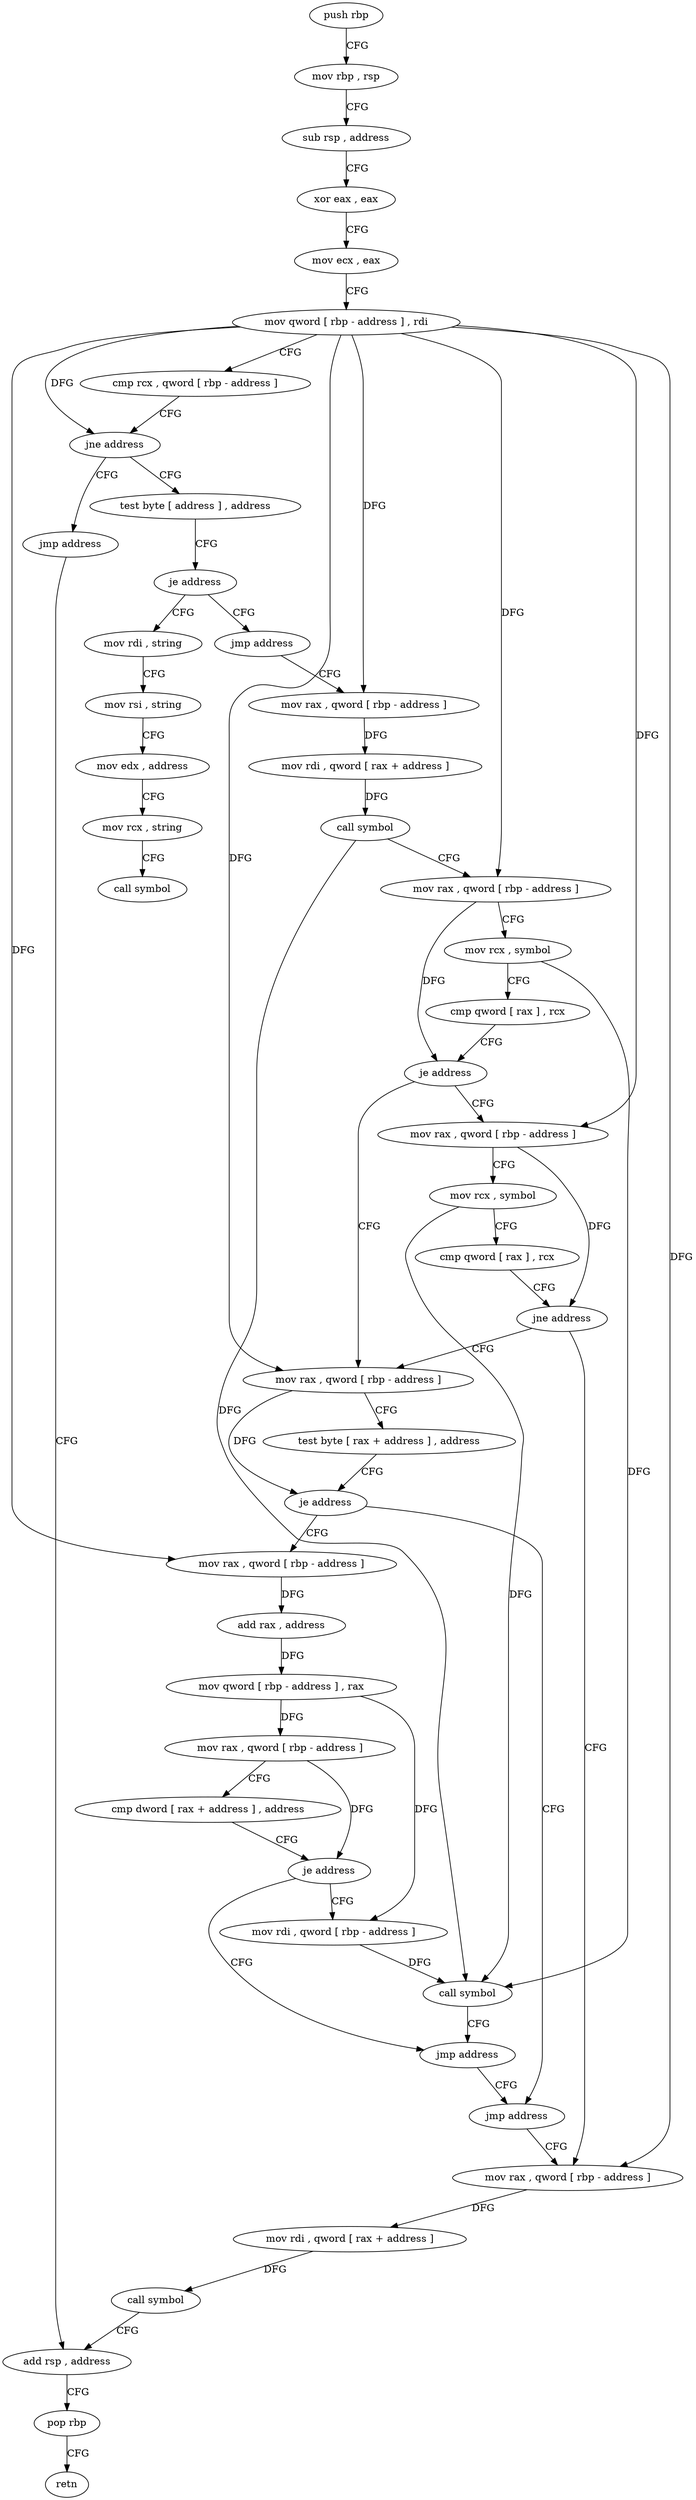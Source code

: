 digraph "func" {
"4243376" [label = "push rbp" ]
"4243377" [label = "mov rbp , rsp" ]
"4243380" [label = "sub rsp , address" ]
"4243384" [label = "xor eax , eax" ]
"4243386" [label = "mov ecx , eax" ]
"4243388" [label = "mov qword [ rbp - address ] , rdi" ]
"4243392" [label = "cmp rcx , qword [ rbp - address ]" ]
"4243396" [label = "jne address" ]
"4243407" [label = "test byte [ address ] , address" ]
"4243402" [label = "jmp address" ]
"4243415" [label = "je address" ]
"4243426" [label = "mov rdi , string" ]
"4243421" [label = "jmp address" ]
"4243608" [label = "add rsp , address" ]
"4243436" [label = "mov rsi , string" ]
"4243446" [label = "mov edx , address" ]
"4243451" [label = "mov rcx , string" ]
"4243461" [label = "call symbol" ]
"4243466" [label = "mov rax , qword [ rbp - address ]" ]
"4243612" [label = "pop rbp" ]
"4243613" [label = "retn" ]
"4243470" [label = "mov rdi , qword [ rax + address ]" ]
"4243477" [label = "call symbol" ]
"4243482" [label = "mov rax , qword [ rbp - address ]" ]
"4243486" [label = "mov rcx , symbol" ]
"4243496" [label = "cmp qword [ rax ] , rcx" ]
"4243499" [label = "je address" ]
"4243528" [label = "mov rax , qword [ rbp - address ]" ]
"4243505" [label = "mov rax , qword [ rbp - address ]" ]
"4243532" [label = "test byte [ rax + address ] , address" ]
"4243536" [label = "je address" ]
"4243587" [label = "jmp address" ]
"4243542" [label = "mov rax , qword [ rbp - address ]" ]
"4243509" [label = "mov rcx , symbol" ]
"4243519" [label = "cmp qword [ rax ] , rcx" ]
"4243522" [label = "jne address" ]
"4243592" [label = "mov rax , qword [ rbp - address ]" ]
"4243546" [label = "add rax , address" ]
"4243552" [label = "mov qword [ rbp - address ] , rax" ]
"4243556" [label = "mov rax , qword [ rbp - address ]" ]
"4243560" [label = "cmp dword [ rax + address ] , address" ]
"4243567" [label = "je address" ]
"4243582" [label = "jmp address" ]
"4243573" [label = "mov rdi , qword [ rbp - address ]" ]
"4243596" [label = "mov rdi , qword [ rax + address ]" ]
"4243603" [label = "call symbol" ]
"4243577" [label = "call symbol" ]
"4243376" -> "4243377" [ label = "CFG" ]
"4243377" -> "4243380" [ label = "CFG" ]
"4243380" -> "4243384" [ label = "CFG" ]
"4243384" -> "4243386" [ label = "CFG" ]
"4243386" -> "4243388" [ label = "CFG" ]
"4243388" -> "4243392" [ label = "CFG" ]
"4243388" -> "4243396" [ label = "DFG" ]
"4243388" -> "4243466" [ label = "DFG" ]
"4243388" -> "4243482" [ label = "DFG" ]
"4243388" -> "4243528" [ label = "DFG" ]
"4243388" -> "4243505" [ label = "DFG" ]
"4243388" -> "4243542" [ label = "DFG" ]
"4243388" -> "4243592" [ label = "DFG" ]
"4243392" -> "4243396" [ label = "CFG" ]
"4243396" -> "4243407" [ label = "CFG" ]
"4243396" -> "4243402" [ label = "CFG" ]
"4243407" -> "4243415" [ label = "CFG" ]
"4243402" -> "4243608" [ label = "CFG" ]
"4243415" -> "4243426" [ label = "CFG" ]
"4243415" -> "4243421" [ label = "CFG" ]
"4243426" -> "4243436" [ label = "CFG" ]
"4243421" -> "4243466" [ label = "CFG" ]
"4243608" -> "4243612" [ label = "CFG" ]
"4243436" -> "4243446" [ label = "CFG" ]
"4243446" -> "4243451" [ label = "CFG" ]
"4243451" -> "4243461" [ label = "CFG" ]
"4243466" -> "4243470" [ label = "DFG" ]
"4243612" -> "4243613" [ label = "CFG" ]
"4243470" -> "4243477" [ label = "DFG" ]
"4243477" -> "4243482" [ label = "CFG" ]
"4243477" -> "4243577" [ label = "DFG" ]
"4243482" -> "4243486" [ label = "CFG" ]
"4243482" -> "4243499" [ label = "DFG" ]
"4243486" -> "4243496" [ label = "CFG" ]
"4243486" -> "4243577" [ label = "DFG" ]
"4243496" -> "4243499" [ label = "CFG" ]
"4243499" -> "4243528" [ label = "CFG" ]
"4243499" -> "4243505" [ label = "CFG" ]
"4243528" -> "4243532" [ label = "CFG" ]
"4243528" -> "4243536" [ label = "DFG" ]
"4243505" -> "4243509" [ label = "CFG" ]
"4243505" -> "4243522" [ label = "DFG" ]
"4243532" -> "4243536" [ label = "CFG" ]
"4243536" -> "4243587" [ label = "CFG" ]
"4243536" -> "4243542" [ label = "CFG" ]
"4243587" -> "4243592" [ label = "CFG" ]
"4243542" -> "4243546" [ label = "DFG" ]
"4243509" -> "4243519" [ label = "CFG" ]
"4243509" -> "4243577" [ label = "DFG" ]
"4243519" -> "4243522" [ label = "CFG" ]
"4243522" -> "4243592" [ label = "CFG" ]
"4243522" -> "4243528" [ label = "CFG" ]
"4243592" -> "4243596" [ label = "DFG" ]
"4243546" -> "4243552" [ label = "DFG" ]
"4243552" -> "4243556" [ label = "DFG" ]
"4243552" -> "4243573" [ label = "DFG" ]
"4243556" -> "4243560" [ label = "CFG" ]
"4243556" -> "4243567" [ label = "DFG" ]
"4243560" -> "4243567" [ label = "CFG" ]
"4243567" -> "4243582" [ label = "CFG" ]
"4243567" -> "4243573" [ label = "CFG" ]
"4243582" -> "4243587" [ label = "CFG" ]
"4243573" -> "4243577" [ label = "DFG" ]
"4243596" -> "4243603" [ label = "DFG" ]
"4243603" -> "4243608" [ label = "CFG" ]
"4243577" -> "4243582" [ label = "CFG" ]
}
